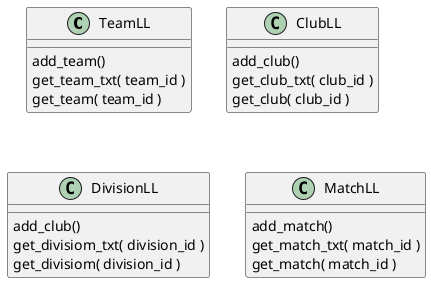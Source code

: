 @startuml

class TeamLL {
    add_team()
    get_team_txt( team_id )
    get_team( team_id )
}

class ClubLL {
    add_club()
    get_club_txt( club_id )
    get_club( club_id )
}

class DivisionLL{
    add_club()
    get_divisiom_txt( division_id )
    get_divisiom( division_id )
}

class MatchLL {
    add_match()
    get_match_txt( match_id )   
    get_match( match_id )   
}

@enduml